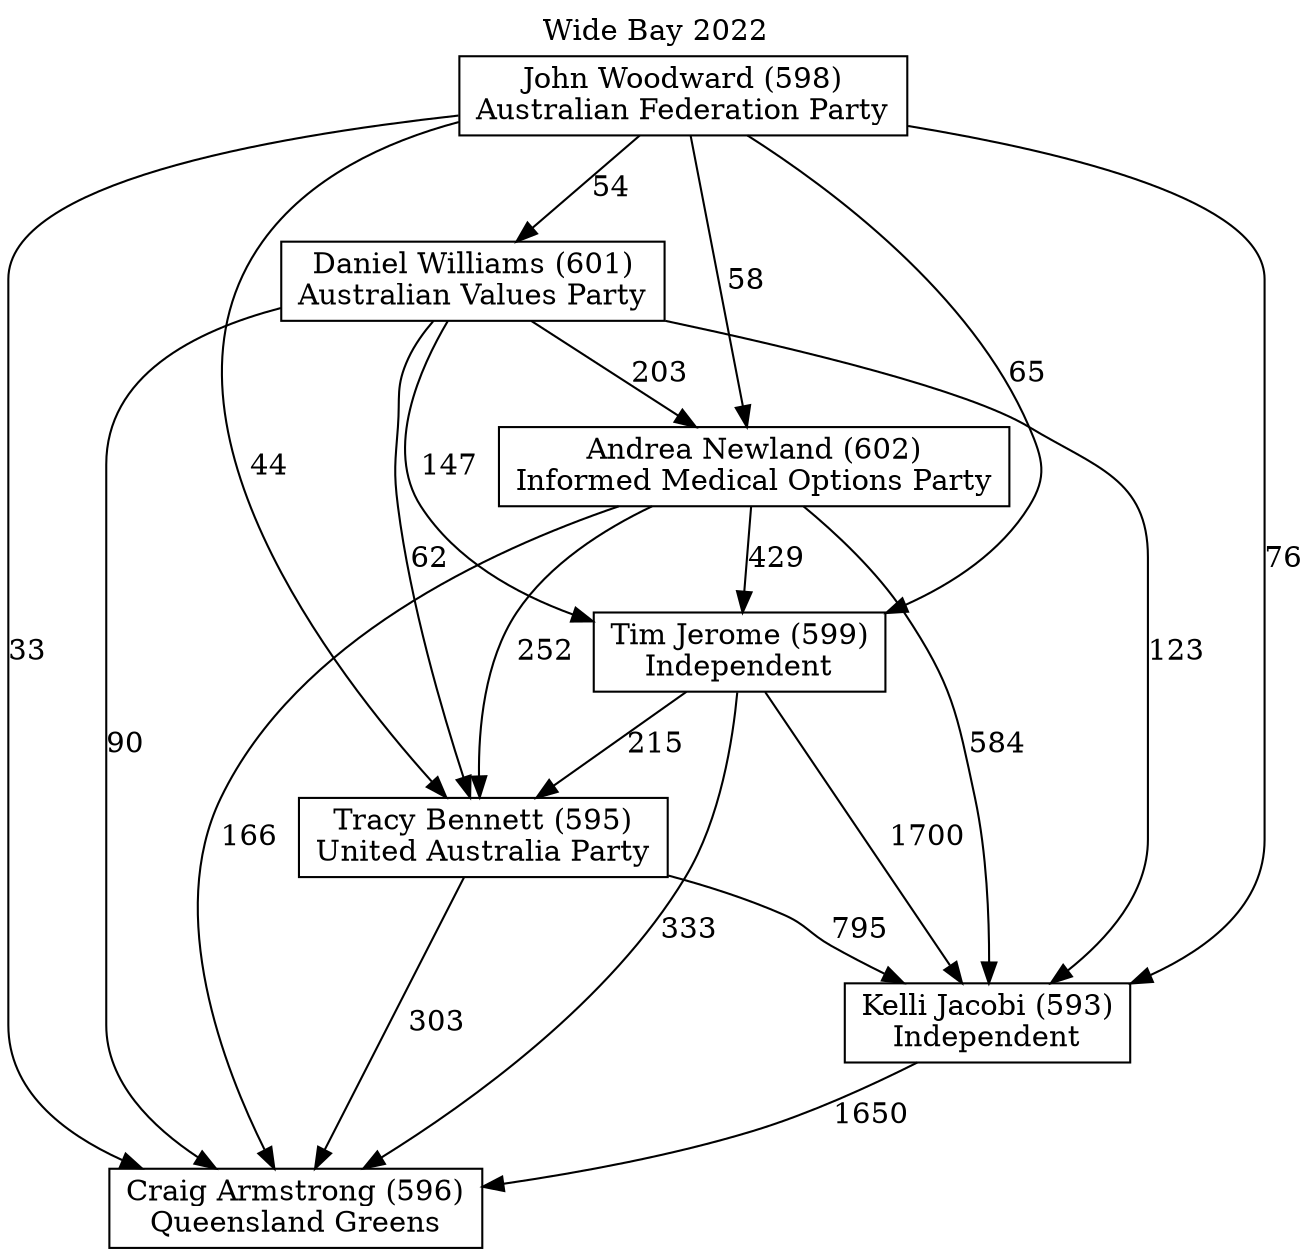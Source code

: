 // House preference flow
digraph "Craig Armstrong (596)_Wide Bay_2022" {
	graph [label="Wide Bay 2022" labelloc=t mclimit=10]
	node [shape=box]
	"Tim Jerome (599)" [label="Tim Jerome (599)
Independent"]
	"Tracy Bennett (595)" [label="Tracy Bennett (595)
United Australia Party"]
	"Andrea Newland (602)" [label="Andrea Newland (602)
Informed Medical Options Party"]
	"Craig Armstrong (596)" [label="Craig Armstrong (596)
Queensland Greens"]
	"Daniel Williams (601)" [label="Daniel Williams (601)
Australian Values Party"]
	"Kelli Jacobi (593)" [label="Kelli Jacobi (593)
Independent"]
	"John Woodward (598)" [label="John Woodward (598)
Australian Federation Party"]
	"John Woodward (598)" -> "Craig Armstrong (596)" [label=33]
	"Tracy Bennett (595)" -> "Kelli Jacobi (593)" [label=795]
	"Daniel Williams (601)" -> "Andrea Newland (602)" [label=203]
	"Tracy Bennett (595)" -> "Craig Armstrong (596)" [label=303]
	"Daniel Williams (601)" -> "Tim Jerome (599)" [label=147]
	"Andrea Newland (602)" -> "Kelli Jacobi (593)" [label=584]
	"Tim Jerome (599)" -> "Tracy Bennett (595)" [label=215]
	"Andrea Newland (602)" -> "Tim Jerome (599)" [label=429]
	"John Woodward (598)" -> "Kelli Jacobi (593)" [label=76]
	"John Woodward (598)" -> "Andrea Newland (602)" [label=58]
	"Kelli Jacobi (593)" -> "Craig Armstrong (596)" [label=1650]
	"John Woodward (598)" -> "Daniel Williams (601)" [label=54]
	"Daniel Williams (601)" -> "Kelli Jacobi (593)" [label=123]
	"John Woodward (598)" -> "Tracy Bennett (595)" [label=44]
	"Andrea Newland (602)" -> "Tracy Bennett (595)" [label=252]
	"Daniel Williams (601)" -> "Tracy Bennett (595)" [label=62]
	"Tim Jerome (599)" -> "Kelli Jacobi (593)" [label=1700]
	"Daniel Williams (601)" -> "Craig Armstrong (596)" [label=90]
	"Tim Jerome (599)" -> "Craig Armstrong (596)" [label=333]
	"John Woodward (598)" -> "Tim Jerome (599)" [label=65]
	"Andrea Newland (602)" -> "Craig Armstrong (596)" [label=166]
}
